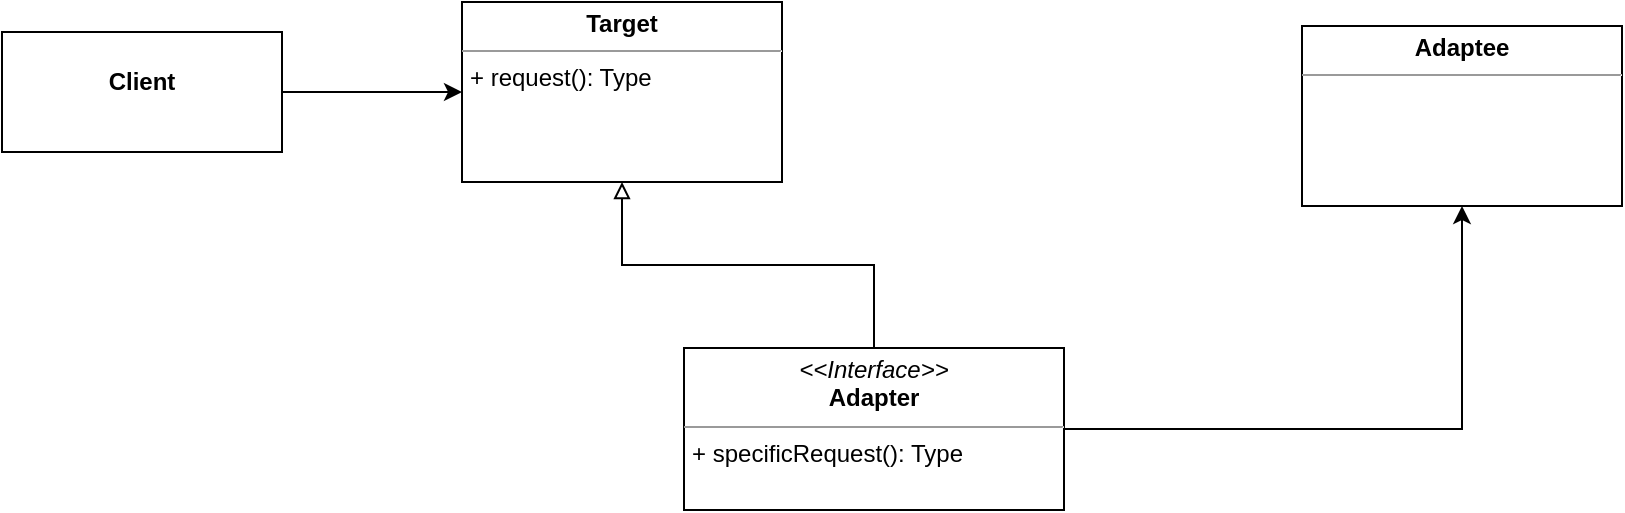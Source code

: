 <mxfile version="22.1.21" type="github">
  <diagram name="Page-1" id="LLMkS5E7X2LB3iScxMAg">
    <mxGraphModel dx="996" dy="559" grid="0" gridSize="10" guides="1" tooltips="1" connect="1" arrows="1" fold="1" page="0" pageScale="1" pageWidth="850" pageHeight="1100" background="none" math="0" shadow="0">
      <root>
        <mxCell id="0" />
        <mxCell id="1" parent="0" />
        <mxCell id="p587vSsx0ZvZE9RFqK6W-6" style="edgeStyle=orthogonalEdgeStyle;rounded=0;orthogonalLoop=1;jettySize=auto;html=1;entryX=0;entryY=0.5;entryDx=0;entryDy=0;" edge="1" parent="1" source="p587vSsx0ZvZE9RFqK6W-2" target="p587vSsx0ZvZE9RFqK6W-3">
          <mxGeometry relative="1" as="geometry" />
        </mxCell>
        <mxCell id="p587vSsx0ZvZE9RFqK6W-2" value="&lt;p style=&quot;margin:0px;margin-top:4px;text-align:center;&quot;&gt;&lt;br&gt;&lt;b&gt;Client&lt;/b&gt;&lt;/p&gt;" style="verticalAlign=top;align=left;overflow=fill;fontSize=12;fontFamily=Helvetica;html=1;whiteSpace=wrap;" vertex="1" parent="1">
          <mxGeometry x="25" y="154" width="140" height="60" as="geometry" />
        </mxCell>
        <mxCell id="p587vSsx0ZvZE9RFqK6W-3" value="&lt;p style=&quot;margin:0px;margin-top:4px;text-align:center;&quot;&gt;&lt;b&gt;Target&lt;/b&gt;&lt;/p&gt;&lt;hr size=&quot;1&quot;&gt;&lt;p style=&quot;margin:0px;margin-left:4px;&quot;&gt;+ request(): Type&lt;/p&gt;" style="verticalAlign=top;align=left;overflow=fill;fontSize=12;fontFamily=Helvetica;html=1;whiteSpace=wrap;" vertex="1" parent="1">
          <mxGeometry x="255" y="139" width="160" height="90" as="geometry" />
        </mxCell>
        <mxCell id="p587vSsx0ZvZE9RFqK6W-7" style="edgeStyle=orthogonalEdgeStyle;rounded=0;orthogonalLoop=1;jettySize=auto;html=1;" edge="1" parent="1" source="p587vSsx0ZvZE9RFqK6W-4" target="p587vSsx0ZvZE9RFqK6W-5">
          <mxGeometry relative="1" as="geometry" />
        </mxCell>
        <mxCell id="p587vSsx0ZvZE9RFqK6W-8" style="edgeStyle=orthogonalEdgeStyle;rounded=0;orthogonalLoop=1;jettySize=auto;html=1;endArrow=block;endFill=0;" edge="1" parent="1" source="p587vSsx0ZvZE9RFqK6W-4" target="p587vSsx0ZvZE9RFqK6W-3">
          <mxGeometry relative="1" as="geometry" />
        </mxCell>
        <mxCell id="p587vSsx0ZvZE9RFqK6W-4" value="&lt;p style=&quot;margin:0px;margin-top:4px;text-align:center;&quot;&gt;&lt;i&gt;&amp;lt;&amp;lt;Interface&amp;gt;&amp;gt;&lt;/i&gt;&lt;br&gt;&lt;b&gt;Adapter&lt;/b&gt;&lt;/p&gt;&lt;hr size=&quot;1&quot;&gt;&lt;p style=&quot;margin:0px;margin-left:4px;&quot;&gt;+ specificRequest(): Type&lt;br&gt;&lt;/p&gt;" style="verticalAlign=top;align=left;overflow=fill;fontSize=12;fontFamily=Helvetica;html=1;whiteSpace=wrap;" vertex="1" parent="1">
          <mxGeometry x="366" y="312" width="190" height="81" as="geometry" />
        </mxCell>
        <mxCell id="p587vSsx0ZvZE9RFqK6W-5" value="&lt;p style=&quot;margin:0px;margin-top:4px;text-align:center;&quot;&gt;&lt;b&gt;Adaptee&lt;/b&gt;&lt;/p&gt;&lt;hr size=&quot;1&quot;&gt;&lt;p style=&quot;margin:0px;margin-left:4px;&quot;&gt;&lt;br&gt;&lt;/p&gt;" style="verticalAlign=top;align=left;overflow=fill;fontSize=12;fontFamily=Helvetica;html=1;whiteSpace=wrap;" vertex="1" parent="1">
          <mxGeometry x="675" y="151" width="160" height="90" as="geometry" />
        </mxCell>
      </root>
    </mxGraphModel>
  </diagram>
</mxfile>
